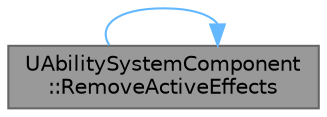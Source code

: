 digraph "UAbilitySystemComponent::RemoveActiveEffects"
{
 // INTERACTIVE_SVG=YES
 // LATEX_PDF_SIZE
  bgcolor="transparent";
  edge [fontname=Helvetica,fontsize=10,labelfontname=Helvetica,labelfontsize=10];
  node [fontname=Helvetica,fontsize=10,shape=box,height=0.2,width=0.4];
  rankdir="LR";
  Node1 [id="Node000001",label="UAbilitySystemComponent\l::RemoveActiveEffects",height=0.2,width=0.4,color="gray40", fillcolor="grey60", style="filled", fontcolor="black",tooltip="Removes all active effects that match given query."];
  Node1 -> Node1 [id="edge1_Node000001_Node000001",color="steelblue1",style="solid",tooltip=" "];
}
